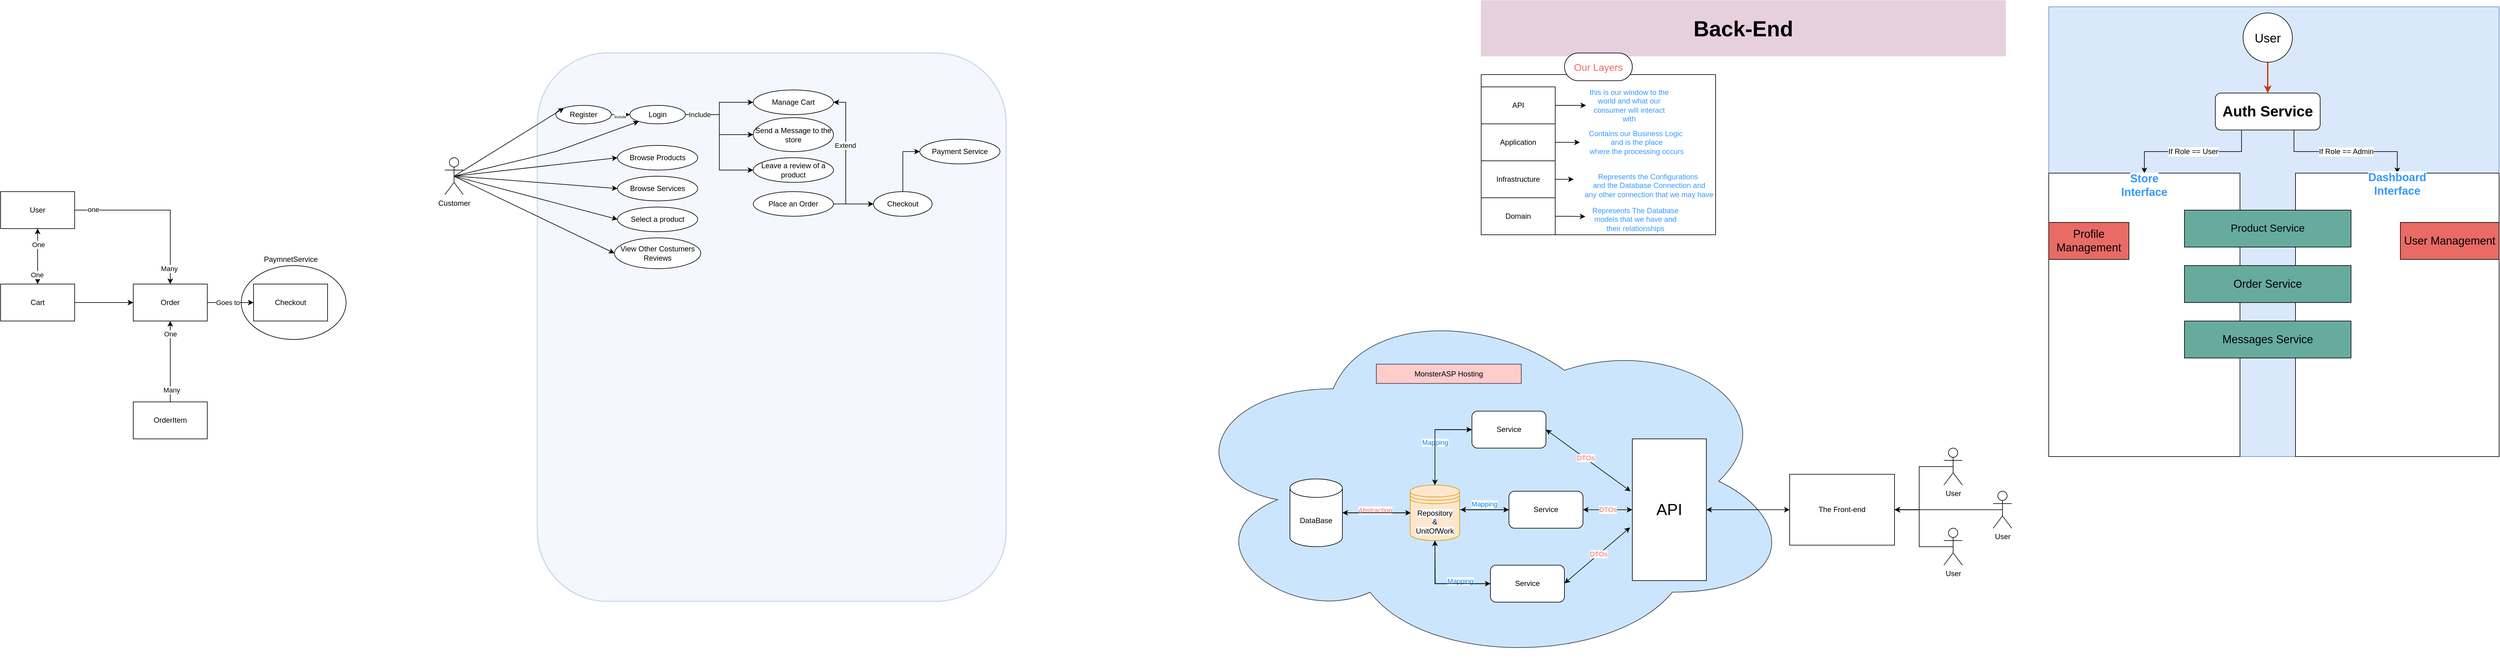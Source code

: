 <mxfile version="24.9.3">
  <diagram name="Page-1" id="53EptZiF0VgPAhtHQbv1">
    <mxGraphModel dx="4275" dy="1541" grid="1" gridSize="10" guides="1" tooltips="1" connect="1" arrows="1" fold="1" page="1" pageScale="1" pageWidth="850" pageHeight="1100" math="0" shadow="0">
      <root>
        <mxCell id="0" />
        <mxCell id="1" parent="0" />
        <mxCell id="6tbUyCh5CkFVuMJDMXY_-16" value="" style="ellipse;whiteSpace=wrap;html=1;" vertex="1" parent="1">
          <mxGeometry x="-2860" y="-670" width="170" height="120" as="geometry" />
        </mxCell>
        <mxCell id="EGaE_BsWsuX4VPveSWQg-1" value="" style="ellipse;shape=cloud;whiteSpace=wrap;html=1;fillColor=#cce5ff;strokeColor=#36393d;" parent="1" vertex="1">
          <mxGeometry x="-1340" y="-620" width="1000" height="600" as="geometry" />
        </mxCell>
        <mxCell id="XSrR4Fl4yp7n7AM9qIPY-21" value="" style="swimlane;startSize=0;" parent="1" vertex="1">
          <mxGeometry x="-850" y="-980" width="380" height="260" as="geometry">
            <mxRectangle x="-850" y="-980" width="50" height="40" as="alternateBounds" />
          </mxGeometry>
        </mxCell>
        <mxCell id="XSrR4Fl4yp7n7AM9qIPY-11" value="&lt;span style=&quot;text-align: left;&quot;&gt;&lt;font color=&quot;#3399ff&quot;&gt;Represents The Database models that we have and their relationships&lt;/font&gt;&lt;/span&gt;" style="text;html=1;align=center;verticalAlign=middle;whiteSpace=wrap;rounded=0;" parent="XSrR4Fl4yp7n7AM9qIPY-21" vertex="1">
          <mxGeometry x="170" y="210" width="160" height="50" as="geometry" />
        </mxCell>
        <mxCell id="_j5DZ5Zvk47AiCZI-Ahg-1" value="" style="whiteSpace=wrap;html=1;aspect=fixed;fillColor=#dae8fc;strokeColor=#6c8ebf;" parent="1" vertex="1">
          <mxGeometry x="70" y="-1090" width="730" height="730" as="geometry" />
        </mxCell>
        <mxCell id="_j5DZ5Zvk47AiCZI-Ahg-8" value="&lt;font style=&quot;font-size: 12px;&quot;&gt;If Role == Admin&lt;/font&gt;" style="edgeStyle=orthogonalEdgeStyle;rounded=0;orthogonalLoop=1;jettySize=auto;html=1;exitX=0.75;exitY=1;exitDx=0;exitDy=0;entryX=0.5;entryY=0;entryDx=0;entryDy=0;" parent="1" source="_j5DZ5Zvk47AiCZI-Ahg-2" target="_j5DZ5Zvk47AiCZI-Ahg-6" edge="1">
          <mxGeometry relative="1" as="geometry" />
        </mxCell>
        <mxCell id="_j5DZ5Zvk47AiCZI-Ahg-9" value="&lt;font style=&quot;font-size: 12px;&quot;&gt;If Role == User&lt;/font&gt;" style="edgeStyle=orthogonalEdgeStyle;rounded=0;orthogonalLoop=1;jettySize=auto;html=1;exitX=0.25;exitY=1;exitDx=0;exitDy=0;entryX=0.5;entryY=0;entryDx=0;entryDy=0;" parent="1" source="_j5DZ5Zvk47AiCZI-Ahg-2" target="_j5DZ5Zvk47AiCZI-Ahg-7" edge="1">
          <mxGeometry relative="1" as="geometry" />
        </mxCell>
        <mxCell id="_j5DZ5Zvk47AiCZI-Ahg-2" value="&lt;h3 style=&quot;&quot;&gt;&lt;font style=&quot;font-size: 24px;&quot;&gt;Auth Service&lt;/font&gt;&lt;/h3&gt;" style="rounded=1;whiteSpace=wrap;html=1;" parent="1" vertex="1">
          <mxGeometry x="340" y="-950" width="170" height="60" as="geometry" />
        </mxCell>
        <mxCell id="_j5DZ5Zvk47AiCZI-Ahg-4" style="edgeStyle=orthogonalEdgeStyle;rounded=1;orthogonalLoop=1;jettySize=auto;html=1;exitX=0.5;exitY=1;exitDx=0;exitDy=0;fillColor=#fa6800;strokeColor=#C73500;curved=0;strokeWidth=2;" parent="1" source="_j5DZ5Zvk47AiCZI-Ahg-3" target="_j5DZ5Zvk47AiCZI-Ahg-2" edge="1">
          <mxGeometry relative="1" as="geometry" />
        </mxCell>
        <mxCell id="_j5DZ5Zvk47AiCZI-Ahg-3" value="&lt;font style=&quot;font-size: 20px;&quot;&gt;User&lt;/font&gt;" style="ellipse;whiteSpace=wrap;html=1;aspect=fixed;" parent="1" vertex="1">
          <mxGeometry x="385" y="-1080" width="80" height="80" as="geometry" />
        </mxCell>
        <mxCell id="_j5DZ5Zvk47AiCZI-Ahg-6" value="" style="rounded=0;whiteSpace=wrap;html=1;" parent="1" vertex="1">
          <mxGeometry x="470" y="-820" width="330" height="460" as="geometry" />
        </mxCell>
        <mxCell id="_j5DZ5Zvk47AiCZI-Ahg-7" value="" style="rounded=0;whiteSpace=wrap;html=1;" parent="1" vertex="1">
          <mxGeometry x="70" y="-820" width="310" height="460" as="geometry" />
        </mxCell>
        <mxCell id="_j5DZ5Zvk47AiCZI-Ahg-10" value="&lt;font color=&quot;#3399ff&quot; size=&quot;1&quot; style=&quot;&quot;&gt;&lt;b style=&quot;background-color: rgb(255, 255, 255); font-size: 18px;&quot;&gt;Dashboard Interface&lt;/b&gt;&lt;/font&gt;" style="text;html=1;align=center;verticalAlign=middle;whiteSpace=wrap;rounded=0;" parent="1" vertex="1">
          <mxGeometry x="572.82" y="-822.5" width="124.37" height="40" as="geometry" />
        </mxCell>
        <mxCell id="_j5DZ5Zvk47AiCZI-Ahg-11" value="&lt;font color=&quot;#3399ff&quot; style=&quot;font-size: 18px; background-color: rgb(255, 255, 255);&quot;&gt;&lt;b&gt;Store Interface&lt;/b&gt;&lt;/font&gt;" style="text;html=1;align=center;verticalAlign=middle;whiteSpace=wrap;rounded=0;" parent="1" vertex="1">
          <mxGeometry x="180" y="-822.5" width="90" height="45" as="geometry" />
        </mxCell>
        <mxCell id="_j5DZ5Zvk47AiCZI-Ahg-13" value="&lt;font style=&quot;font-size: 17px;&quot;&gt;Product Service&lt;/font&gt;" style="rounded=0;whiteSpace=wrap;html=1;fillColor=#67AB9F;" parent="1" vertex="1">
          <mxGeometry x="290" y="-760" width="270" height="60" as="geometry" />
        </mxCell>
        <mxCell id="_j5DZ5Zvk47AiCZI-Ahg-14" value="&lt;font style=&quot;font-size: 18px;&quot;&gt;Order Service&lt;/font&gt;" style="rounded=0;whiteSpace=wrap;html=1;strokeColor=#000000;fillColor=#67AB9F;" parent="1" vertex="1">
          <mxGeometry x="290" y="-670" width="270" height="60" as="geometry" />
        </mxCell>
        <mxCell id="_j5DZ5Zvk47AiCZI-Ahg-15" value="&lt;font style=&quot;font-size: 18px;&quot;&gt;Messages Service&lt;/font&gt;" style="rounded=0;whiteSpace=wrap;html=1;fillColor=#67AB9F;" parent="1" vertex="1">
          <mxGeometry x="290" y="-580" width="270" height="60" as="geometry" />
        </mxCell>
        <mxCell id="_j5DZ5Zvk47AiCZI-Ahg-16" value="&lt;font style=&quot;font-size: 18px;&quot;&gt;Profile Management&lt;/font&gt;" style="rounded=0;whiteSpace=wrap;html=1;fillColor=#EA6B66;" parent="1" vertex="1">
          <mxGeometry x="70" y="-740" width="130" height="60" as="geometry" />
        </mxCell>
        <mxCell id="_j5DZ5Zvk47AiCZI-Ahg-17" value="&lt;font style=&quot;font-size: 18px;&quot;&gt;User Management&lt;/font&gt;" style="rounded=0;whiteSpace=wrap;html=1;fillColor=#EA6B66;" parent="1" vertex="1">
          <mxGeometry x="640" y="-740" width="160" height="60" as="geometry" />
        </mxCell>
        <mxCell id="XSrR4Fl4yp7n7AM9qIPY-2" value="&lt;h1&gt;&lt;font style=&quot;font-size: 35px; background-color: rgb(230, 208, 222);&quot;&gt;Back-End&lt;/font&gt;&lt;/h1&gt;" style="rounded=0;whiteSpace=wrap;html=1;strokeColor=#E6D0DE;fillColor=#E6D0DE;" parent="1" vertex="1">
          <mxGeometry x="-850" y="-1100" width="850" height="90" as="geometry" />
        </mxCell>
        <mxCell id="XSrR4Fl4yp7n7AM9qIPY-5" value="Domain" style="rounded=0;whiteSpace=wrap;html=1;" parent="1" vertex="1">
          <mxGeometry x="-850" y="-780" width="120" height="60" as="geometry" />
        </mxCell>
        <mxCell id="XSrR4Fl4yp7n7AM9qIPY-16" style="edgeStyle=orthogonalEdgeStyle;rounded=0;orthogonalLoop=1;jettySize=auto;html=1;exitX=1;exitY=0.75;exitDx=0;exitDy=0;" parent="1" source="XSrR4Fl4yp7n7AM9qIPY-6" target="XSrR4Fl4yp7n7AM9qIPY-13" edge="1">
          <mxGeometry relative="1" as="geometry">
            <Array as="points">
              <mxPoint x="-730" y="-810" />
            </Array>
          </mxGeometry>
        </mxCell>
        <mxCell id="XSrR4Fl4yp7n7AM9qIPY-6" value="Infrastructure" style="rounded=0;whiteSpace=wrap;html=1;" parent="1" vertex="1">
          <mxGeometry x="-850" y="-840" width="120" height="60" as="geometry" />
        </mxCell>
        <mxCell id="XSrR4Fl4yp7n7AM9qIPY-18" style="edgeStyle=orthogonalEdgeStyle;rounded=0;orthogonalLoop=1;jettySize=auto;html=1;exitX=1;exitY=0.5;exitDx=0;exitDy=0;" parent="1" source="XSrR4Fl4yp7n7AM9qIPY-7" target="XSrR4Fl4yp7n7AM9qIPY-17" edge="1">
          <mxGeometry relative="1" as="geometry" />
        </mxCell>
        <mxCell id="XSrR4Fl4yp7n7AM9qIPY-7" value="Application" style="rounded=0;whiteSpace=wrap;html=1;" parent="1" vertex="1">
          <mxGeometry x="-850" y="-900" width="120" height="60" as="geometry" />
        </mxCell>
        <mxCell id="XSrR4Fl4yp7n7AM9qIPY-20" value="" style="edgeStyle=orthogonalEdgeStyle;rounded=0;orthogonalLoop=1;jettySize=auto;html=1;" parent="1" source="XSrR4Fl4yp7n7AM9qIPY-8" target="XSrR4Fl4yp7n7AM9qIPY-19" edge="1">
          <mxGeometry relative="1" as="geometry" />
        </mxCell>
        <mxCell id="XSrR4Fl4yp7n7AM9qIPY-8" value="API" style="rounded=0;whiteSpace=wrap;html=1;" parent="1" vertex="1">
          <mxGeometry x="-850" y="-960" width="120" height="60" as="geometry" />
        </mxCell>
        <mxCell id="XSrR4Fl4yp7n7AM9qIPY-13" value="&lt;font color=&quot;#3399ff&quot;&gt;Represents the Configurations&lt;/font&gt;&lt;div&gt;&lt;font color=&quot;#3399ff&quot;&gt;&amp;nbsp;and the Database Connection&amp;nbsp;&lt;/font&gt;&lt;span style=&quot;color: rgb(51, 153, 255); background-color: initial;&quot;&gt;and&lt;/span&gt;&lt;/div&gt;&lt;div&gt;&lt;span style=&quot;color: rgb(51, 153, 255); background-color: initial;&quot;&gt;&amp;nbsp;any other connection that we may have&lt;/span&gt;&lt;/div&gt;" style="text;html=1;align=center;verticalAlign=middle;resizable=0;points=[];autosize=1;strokeColor=none;fillColor=none;" parent="1" vertex="1">
          <mxGeometry x="-700" y="-830" width="240" height="60" as="geometry" />
        </mxCell>
        <mxCell id="XSrR4Fl4yp7n7AM9qIPY-17" value="&lt;font color=&quot;#3399ff&quot;&gt;Contains our Business Logic&lt;/font&gt;&lt;div&gt;&lt;font color=&quot;#3399ff&quot;&gt;&amp;nbsp;and is the place&lt;/font&gt;&lt;/div&gt;&lt;div&gt;&lt;font color=&quot;#3399ff&quot;&gt;&amp;nbsp;where the processing occurs&lt;/font&gt;&lt;/div&gt;" style="text;html=1;align=center;verticalAlign=middle;resizable=0;points=[];autosize=1;strokeColor=none;fillColor=none;" parent="1" vertex="1">
          <mxGeometry x="-690" y="-900" width="180" height="60" as="geometry" />
        </mxCell>
        <mxCell id="XSrR4Fl4yp7n7AM9qIPY-19" value="&lt;font color=&quot;#3399ff&quot;&gt;this is our window to the world and what our consumer will interact with&lt;/font&gt;" style="text;html=1;align=center;verticalAlign=middle;whiteSpace=wrap;rounded=0;" parent="1" vertex="1">
          <mxGeometry x="-680" y="-955" width="140" height="50" as="geometry" />
        </mxCell>
        <mxCell id="XSrR4Fl4yp7n7AM9qIPY-23" value="&lt;font color=&quot;#ea6b66&quot; style=&quot;font-size: 16px;&quot;&gt;Our Layers&lt;/font&gt;" style="rounded=1;whiteSpace=wrap;html=1;arcSize=50;" parent="1" vertex="1">
          <mxGeometry x="-715" y="-1015" width="110" height="45" as="geometry" />
        </mxCell>
        <mxCell id="XSrR4Fl4yp7n7AM9qIPY-26" style="edgeStyle=orthogonalEdgeStyle;rounded=0;orthogonalLoop=1;jettySize=auto;html=1;exitX=1;exitY=0.5;exitDx=0;exitDy=0;entryX=-0.007;entryY=0.409;entryDx=0;entryDy=0;entryPerimeter=0;" parent="1" source="XSrR4Fl4yp7n7AM9qIPY-5" target="XSrR4Fl4yp7n7AM9qIPY-11" edge="1">
          <mxGeometry relative="1" as="geometry" />
        </mxCell>
        <mxCell id="-mKZj-k_-TuC-lpJlT1_-3" style="edgeStyle=orthogonalEdgeStyle;rounded=0;orthogonalLoop=1;jettySize=auto;html=1;exitX=1;exitY=0.5;exitDx=0;exitDy=0;exitPerimeter=0;entryX=0;entryY=0.5;entryDx=0;entryDy=0;" parent="1" edge="1">
          <mxGeometry relative="1" as="geometry">
            <mxPoint x="-1074" y="-268.75" as="sourcePoint" />
            <mxPoint x="-964" y="-268.75" as="targetPoint" />
          </mxGeometry>
        </mxCell>
        <mxCell id="-mKZj-k_-TuC-lpJlT1_-4" value="&lt;font color=&quot;#ea6b66&quot;&gt;Abstraction&lt;/font&gt;" style="edgeLabel;html=1;align=center;verticalAlign=middle;resizable=0;points=[];" parent="-mKZj-k_-TuC-lpJlT1_-3" vertex="1" connectable="0">
          <mxGeometry x="-0.061" y="-3" relative="1" as="geometry">
            <mxPoint y="-8" as="offset" />
          </mxGeometry>
        </mxCell>
        <mxCell id="XSrR4Fl4yp7n7AM9qIPY-28" value="DataBase" style="shape=cylinder3;whiteSpace=wrap;html=1;boundedLbl=1;backgroundOutline=1;size=15;" parent="1" vertex="1">
          <mxGeometry x="-1160" y="-323.75" width="85" height="110" as="geometry" />
        </mxCell>
        <mxCell id="-mKZj-k_-TuC-lpJlT1_-20" style="edgeStyle=orthogonalEdgeStyle;rounded=0;orthogonalLoop=1;jettySize=auto;html=1;exitX=0.5;exitY=0;exitDx=0;exitDy=0;entryX=0;entryY=0.5;entryDx=0;entryDy=0;" parent="1" source="-mKZj-k_-TuC-lpJlT1_-9" target="-mKZj-k_-TuC-lpJlT1_-16" edge="1">
          <mxGeometry relative="1" as="geometry" />
        </mxCell>
        <mxCell id="OIvifCW0qnTHP2LhYa-0-6" value="Mapping" style="edgeLabel;html=1;align=center;verticalAlign=middle;resizable=0;points=[];fontColor=#007FFF;" parent="-mKZj-k_-TuC-lpJlT1_-20" vertex="1" connectable="0">
          <mxGeometry x="0.003" y="1" relative="1" as="geometry">
            <mxPoint x="1" y="5" as="offset" />
          </mxGeometry>
        </mxCell>
        <mxCell id="-mKZj-k_-TuC-lpJlT1_-21" style="edgeStyle=orthogonalEdgeStyle;rounded=0;orthogonalLoop=1;jettySize=auto;html=1;exitX=1;exitY=0.3;exitDx=0;exitDy=0;entryX=0;entryY=0.5;entryDx=0;entryDy=0;" parent="1" source="-mKZj-k_-TuC-lpJlT1_-9" target="-mKZj-k_-TuC-lpJlT1_-15" edge="1">
          <mxGeometry relative="1" as="geometry">
            <Array as="points">
              <mxPoint x="-885" y="-273.75" />
            </Array>
          </mxGeometry>
        </mxCell>
        <mxCell id="OIvifCW0qnTHP2LhYa-0-5" value="Mapping" style="edgeLabel;html=1;align=center;verticalAlign=middle;resizable=0;points=[];fontColor=#007FFF;" parent="-mKZj-k_-TuC-lpJlT1_-21" vertex="1" connectable="0">
          <mxGeometry x="-0.009" y="-3" relative="1" as="geometry">
            <mxPoint x="7" y="-13" as="offset" />
          </mxGeometry>
        </mxCell>
        <mxCell id="-mKZj-k_-TuC-lpJlT1_-22" style="edgeStyle=orthogonalEdgeStyle;rounded=0;orthogonalLoop=1;jettySize=auto;html=1;exitX=0.5;exitY=1;exitDx=0;exitDy=0;entryX=0;entryY=0.5;entryDx=0;entryDy=0;" parent="1" source="-mKZj-k_-TuC-lpJlT1_-9" target="-mKZj-k_-TuC-lpJlT1_-13" edge="1">
          <mxGeometry relative="1" as="geometry" />
        </mxCell>
        <mxCell id="OIvifCW0qnTHP2LhYa-0-4" value="Mapping" style="edgeLabel;html=1;align=center;verticalAlign=middle;resizable=0;points=[];fontColor=#007FFF;" parent="-mKZj-k_-TuC-lpJlT1_-22" vertex="1" connectable="0">
          <mxGeometry x="0.383" y="-1" relative="1" as="geometry">
            <mxPoint y="-6" as="offset" />
          </mxGeometry>
        </mxCell>
        <mxCell id="-mKZj-k_-TuC-lpJlT1_-9" value="&lt;span style=&quot;color: rgb(0, 0, 0); font-family: Helvetica; font-size: 12px; font-style: normal; font-variant-ligatures: normal; font-variant-caps: normal; font-weight: 400; letter-spacing: normal; orphans: 2; text-align: center; text-indent: 0px; text-transform: none; widows: 2; word-spacing: 0px; -webkit-text-stroke-width: 0px; white-space: normal; background-color: rgb(251, 251, 251); text-decoration-thickness: initial; text-decoration-style: initial; text-decoration-color: initial; display: inline !important; float: none;&quot;&gt;Repository&lt;/span&gt;&lt;div&gt;&lt;span style=&quot;color: rgb(0, 0, 0); font-family: Helvetica; font-size: 12px; font-style: normal; font-variant-ligatures: normal; font-variant-caps: normal; font-weight: 400; letter-spacing: normal; orphans: 2; text-align: center; text-indent: 0px; text-transform: none; widows: 2; word-spacing: 0px; -webkit-text-stroke-width: 0px; white-space: normal; background-color: rgb(251, 251, 251); text-decoration-thickness: initial; text-decoration-style: initial; text-decoration-color: initial; display: inline !important; float: none;&quot;&gt;&amp;amp;&lt;/span&gt;&lt;/div&gt;&lt;div&gt;&lt;span style=&quot;color: rgb(0, 0, 0); font-family: Helvetica; font-size: 12px; font-style: normal; font-variant-ligatures: normal; font-variant-caps: normal; font-weight: 400; letter-spacing: normal; orphans: 2; text-align: center; text-indent: 0px; text-transform: none; widows: 2; word-spacing: 0px; -webkit-text-stroke-width: 0px; white-space: normal; background-color: rgb(251, 251, 251); text-decoration-thickness: initial; text-decoration-style: initial; text-decoration-color: initial; display: inline !important; float: none;&quot;&gt;UnitOfWork&lt;/span&gt;&lt;/div&gt;" style="shape=datastore;whiteSpace=wrap;html=1;fillColor=#ffe6cc;strokeColor=#d79b00;" parent="1" vertex="1">
          <mxGeometry x="-965" y="-313.75" width="80" height="90" as="geometry" />
        </mxCell>
        <mxCell id="-mKZj-k_-TuC-lpJlT1_-11" style="edgeStyle=orthogonalEdgeStyle;rounded=0;orthogonalLoop=1;jettySize=auto;html=1;exitX=0;exitY=0.5;exitDx=0;exitDy=0;entryX=1;entryY=0.5;entryDx=0;entryDy=0;entryPerimeter=0;" parent="1" source="-mKZj-k_-TuC-lpJlT1_-9" target="XSrR4Fl4yp7n7AM9qIPY-28" edge="1">
          <mxGeometry relative="1" as="geometry" />
        </mxCell>
        <mxCell id="OIvifCW0qnTHP2LhYa-0-9" style="edgeStyle=orthogonalEdgeStyle;rounded=0;orthogonalLoop=1;jettySize=auto;html=1;exitX=0;exitY=0.5;exitDx=0;exitDy=0;" parent="1" source="-mKZj-k_-TuC-lpJlT1_-13" edge="1">
          <mxGeometry relative="1" as="geometry">
            <mxPoint x="-925" y="-223.75" as="targetPoint" />
          </mxGeometry>
        </mxCell>
        <mxCell id="-mKZj-k_-TuC-lpJlT1_-13" value="Service" style="rounded=1;whiteSpace=wrap;html=1;" parent="1" vertex="1">
          <mxGeometry x="-835" y="-183.75" width="120" height="60" as="geometry" />
        </mxCell>
        <mxCell id="-mKZj-k_-TuC-lpJlT1_-15" value="Service" style="rounded=1;whiteSpace=wrap;html=1;" parent="1" vertex="1">
          <mxGeometry x="-805" y="-303.75" width="120" height="60" as="geometry" />
        </mxCell>
        <mxCell id="OIvifCW0qnTHP2LhYa-0-7" style="edgeStyle=orthogonalEdgeStyle;rounded=0;orthogonalLoop=1;jettySize=auto;html=1;exitX=0;exitY=0.5;exitDx=0;exitDy=0;entryX=0.5;entryY=0;entryDx=0;entryDy=0;" parent="1" source="-mKZj-k_-TuC-lpJlT1_-16" target="-mKZj-k_-TuC-lpJlT1_-9" edge="1">
          <mxGeometry relative="1" as="geometry" />
        </mxCell>
        <mxCell id="-mKZj-k_-TuC-lpJlT1_-16" value="Service" style="rounded=1;whiteSpace=wrap;html=1;" parent="1" vertex="1">
          <mxGeometry x="-865" y="-433.75" width="120" height="60" as="geometry" />
        </mxCell>
        <mxCell id="-mKZj-k_-TuC-lpJlT1_-23" value="&lt;font style=&quot;font-size: 26px;&quot;&gt;API&lt;/font&gt;" style="rounded=0;whiteSpace=wrap;html=1;" parent="1" vertex="1">
          <mxGeometry x="-605" y="-388.75" width="120" height="230" as="geometry" />
        </mxCell>
        <mxCell id="-mKZj-k_-TuC-lpJlT1_-28" value="" style="endArrow=classic;startArrow=classic;html=1;rounded=0;exitX=1;exitY=0.5;exitDx=0;exitDy=0;entryX=-0.024;entryY=0.37;entryDx=0;entryDy=0;entryPerimeter=0;" parent="1" source="-mKZj-k_-TuC-lpJlT1_-16" target="-mKZj-k_-TuC-lpJlT1_-23" edge="1">
          <mxGeometry width="50" height="50" relative="1" as="geometry">
            <mxPoint x="-725" y="-388.75" as="sourcePoint" />
            <mxPoint x="-675" y="-438.75" as="targetPoint" />
          </mxGeometry>
        </mxCell>
        <mxCell id="OIvifCW0qnTHP2LhYa-0-1" value="DTOs" style="edgeLabel;html=1;align=center;verticalAlign=middle;resizable=0;points=[];fontColor=#EA6B66;" parent="-mKZj-k_-TuC-lpJlT1_-28" vertex="1" connectable="0">
          <mxGeometry x="-0.057" y="-1" relative="1" as="geometry">
            <mxPoint y="-2" as="offset" />
          </mxGeometry>
        </mxCell>
        <mxCell id="-mKZj-k_-TuC-lpJlT1_-29" value="DTOs" style="endArrow=classic;startArrow=classic;html=1;rounded=0;entryX=0;entryY=0.5;entryDx=0;entryDy=0;exitX=1;exitY=0.5;exitDx=0;exitDy=0;fontColor=#EA6B66;" parent="1" edge="1">
          <mxGeometry width="50" height="50" relative="1" as="geometry">
            <mxPoint x="-685" y="-273.75" as="sourcePoint" />
            <mxPoint x="-605" y="-273.75" as="targetPoint" />
          </mxGeometry>
        </mxCell>
        <mxCell id="-mKZj-k_-TuC-lpJlT1_-30" value="" style="endArrow=classic;startArrow=classic;html=1;rounded=0;entryX=-0.03;entryY=0.625;entryDx=0;entryDy=0;exitX=1;exitY=0.5;exitDx=0;exitDy=0;entryPerimeter=0;" parent="1" target="-mKZj-k_-TuC-lpJlT1_-23" edge="1">
          <mxGeometry width="50" height="50" relative="1" as="geometry">
            <mxPoint x="-715" y="-154.23" as="sourcePoint" />
            <mxPoint x="-635" y="-154.23" as="targetPoint" />
          </mxGeometry>
        </mxCell>
        <mxCell id="OIvifCW0qnTHP2LhYa-0-3" value="DTOs" style="edgeLabel;html=1;align=center;verticalAlign=middle;resizable=0;points=[];fontColor=#EA6B66;" parent="-mKZj-k_-TuC-lpJlT1_-30" vertex="1" connectable="0">
          <mxGeometry x="0.046" y="1" relative="1" as="geometry">
            <mxPoint as="offset" />
          </mxGeometry>
        </mxCell>
        <mxCell id="OIvifCW0qnTHP2LhYa-0-8" style="edgeStyle=orthogonalEdgeStyle;rounded=0;orthogonalLoop=1;jettySize=auto;html=1;exitX=0;exitY=0.5;exitDx=0;exitDy=0;entryX=1.017;entryY=0.444;entryDx=0;entryDy=0;entryPerimeter=0;" parent="1" source="-mKZj-k_-TuC-lpJlT1_-15" target="-mKZj-k_-TuC-lpJlT1_-9" edge="1">
          <mxGeometry relative="1" as="geometry" />
        </mxCell>
        <mxCell id="hldRnCXCL5v1V4AY52UR-1" value="Customer&lt;div&gt;&lt;br&gt;&lt;/div&gt;" style="shape=umlActor;verticalLabelPosition=bottom;verticalAlign=top;html=1;outlineConnect=0;" parent="1" vertex="1">
          <mxGeometry x="-2530" y="-845" width="30" height="60" as="geometry" />
        </mxCell>
        <mxCell id="hldRnCXCL5v1V4AY52UR-11" value="" style="rounded=1;whiteSpace=wrap;html=1;strokeWidth=2;fillWeight=4;hachureGap=8;hachureAngle=45;opacity=30;fillColor=#dae8fc;strokeColor=#6c8ebf;" parent="1" vertex="1">
          <mxGeometry x="-2380" y="-1015" width="760" height="890" as="geometry" />
        </mxCell>
        <mxCell id="hldRnCXCL5v1V4AY52UR-15" style="edgeStyle=orthogonalEdgeStyle;rounded=0;orthogonalLoop=1;jettySize=auto;html=1;exitX=1;exitY=0.5;exitDx=0;exitDy=0;entryX=0;entryY=0.5;entryDx=0;entryDy=0;" parent="1" source="hldRnCXCL5v1V4AY52UR-13" target="hldRnCXCL5v1V4AY52UR-14" edge="1">
          <mxGeometry relative="1" as="geometry" />
        </mxCell>
        <mxCell id="hldRnCXCL5v1V4AY52UR-52" value="&lt;font style=&quot;font-size: 6px;&quot;&gt;Include&lt;/font&gt;" style="edgeLabel;html=1;align=center;verticalAlign=middle;resizable=0;points=[];" parent="hldRnCXCL5v1V4AY52UR-15" vertex="1" connectable="0">
          <mxGeometry x="-0.106" y="-2" relative="1" as="geometry">
            <mxPoint as="offset" />
          </mxGeometry>
        </mxCell>
        <mxCell id="hldRnCXCL5v1V4AY52UR-13" value="Register" style="ellipse;whiteSpace=wrap;html=1;" parent="1" vertex="1">
          <mxGeometry x="-2350" y="-930" width="90" height="30" as="geometry" />
        </mxCell>
        <mxCell id="hldRnCXCL5v1V4AY52UR-37" style="edgeStyle=orthogonalEdgeStyle;rounded=0;orthogonalLoop=1;jettySize=auto;html=1;exitX=1;exitY=0.5;exitDx=0;exitDy=0;" parent="1" source="hldRnCXCL5v1V4AY52UR-14" target="hldRnCXCL5v1V4AY52UR-32" edge="1">
          <mxGeometry relative="1" as="geometry" />
        </mxCell>
        <mxCell id="hldRnCXCL5v1V4AY52UR-38" style="edgeStyle=orthogonalEdgeStyle;rounded=0;orthogonalLoop=1;jettySize=auto;html=1;exitX=1;exitY=0.5;exitDx=0;exitDy=0;entryX=0;entryY=0.5;entryDx=0;entryDy=0;" parent="1" source="hldRnCXCL5v1V4AY52UR-14" target="hldRnCXCL5v1V4AY52UR-33" edge="1">
          <mxGeometry relative="1" as="geometry" />
        </mxCell>
        <mxCell id="hldRnCXCL5v1V4AY52UR-39" style="edgeStyle=orthogonalEdgeStyle;rounded=0;orthogonalLoop=1;jettySize=auto;html=1;exitX=1;exitY=0.5;exitDx=0;exitDy=0;entryX=0;entryY=0.5;entryDx=0;entryDy=0;" parent="1" source="hldRnCXCL5v1V4AY52UR-14" target="hldRnCXCL5v1V4AY52UR-34" edge="1">
          <mxGeometry relative="1" as="geometry" />
        </mxCell>
        <mxCell id="hldRnCXCL5v1V4AY52UR-54" value="Include" style="edgeLabel;html=1;align=center;verticalAlign=middle;resizable=0;points=[];" parent="hldRnCXCL5v1V4AY52UR-39" vertex="1" connectable="0">
          <mxGeometry x="-0.77" relative="1" as="geometry">
            <mxPoint as="offset" />
          </mxGeometry>
        </mxCell>
        <mxCell id="hldRnCXCL5v1V4AY52UR-14" value="Login" style="ellipse;whiteSpace=wrap;html=1;" parent="1" vertex="1">
          <mxGeometry x="-2230" y="-930" width="90" height="30" as="geometry" />
        </mxCell>
        <mxCell id="hldRnCXCL5v1V4AY52UR-20" value="" style="endArrow=classic;html=1;rounded=0;entryX=0;entryY=0;entryDx=0;entryDy=0;exitX=0.5;exitY=0.5;exitDx=0;exitDy=0;exitPerimeter=0;" parent="1" source="hldRnCXCL5v1V4AY52UR-1" target="hldRnCXCL5v1V4AY52UR-13" edge="1">
          <mxGeometry width="50" height="50" relative="1" as="geometry">
            <mxPoint x="-2500" y="-807.5" as="sourcePoint" />
            <mxPoint x="-2450" y="-857.5" as="targetPoint" />
          </mxGeometry>
        </mxCell>
        <mxCell id="hldRnCXCL5v1V4AY52UR-22" value="" style="endArrow=classic;html=1;rounded=0;exitX=0.5;exitY=0.5;exitDx=0;exitDy=0;exitPerimeter=0;" parent="1" source="hldRnCXCL5v1V4AY52UR-1" target="hldRnCXCL5v1V4AY52UR-14" edge="1">
          <mxGeometry width="50" height="50" relative="1" as="geometry">
            <mxPoint x="-2360" y="-822.5" as="sourcePoint" />
            <mxPoint x="-2220" y="-735" as="targetPoint" />
            <Array as="points">
              <mxPoint x="-2350" y="-855" />
            </Array>
          </mxGeometry>
        </mxCell>
        <mxCell id="hldRnCXCL5v1V4AY52UR-24" value="Browse Products" style="ellipse;whiteSpace=wrap;html=1;" parent="1" vertex="1">
          <mxGeometry x="-2250" y="-865" width="130" height="40" as="geometry" />
        </mxCell>
        <mxCell id="hldRnCXCL5v1V4AY52UR-26" value="" style="endArrow=classic;html=1;rounded=0;entryX=0;entryY=0.5;entryDx=0;entryDy=0;exitX=0.5;exitY=0.5;exitDx=0;exitDy=0;exitPerimeter=0;" parent="1" source="hldRnCXCL5v1V4AY52UR-1" target="hldRnCXCL5v1V4AY52UR-24" edge="1">
          <mxGeometry width="50" height="50" relative="1" as="geometry">
            <mxPoint x="-2510" y="-815" as="sourcePoint" />
            <mxPoint x="-2190" y="-820" as="targetPoint" />
          </mxGeometry>
        </mxCell>
        <mxCell id="hldRnCXCL5v1V4AY52UR-29" value="Browse Services" style="ellipse;whiteSpace=wrap;html=1;" parent="1" vertex="1">
          <mxGeometry x="-2250" y="-815" width="130" height="40" as="geometry" />
        </mxCell>
        <mxCell id="hldRnCXCL5v1V4AY52UR-31" value="Select a product" style="ellipse;whiteSpace=wrap;html=1;" parent="1" vertex="1">
          <mxGeometry x="-2250" y="-765" width="130" height="40" as="geometry" />
        </mxCell>
        <mxCell id="hldRnCXCL5v1V4AY52UR-32" value="Manage Cart" style="ellipse;whiteSpace=wrap;html=1;" parent="1" vertex="1">
          <mxGeometry x="-2030" y="-955" width="130" height="40" as="geometry" />
        </mxCell>
        <mxCell id="hldRnCXCL5v1V4AY52UR-33" value="Send a Message to the store" style="ellipse;whiteSpace=wrap;html=1;" parent="1" vertex="1">
          <mxGeometry x="-2030" y="-910" width="130" height="55" as="geometry" />
        </mxCell>
        <mxCell id="hldRnCXCL5v1V4AY52UR-34" value="Leave a review of a product" style="ellipse;whiteSpace=wrap;html=1;" parent="1" vertex="1">
          <mxGeometry x="-2030" y="-845" width="130" height="40" as="geometry" />
        </mxCell>
        <mxCell id="hldRnCXCL5v1V4AY52UR-35" value="View Other Costumers Reviews" style="ellipse;whiteSpace=wrap;html=1;" parent="1" vertex="1">
          <mxGeometry x="-2255" y="-715" width="140" height="50" as="geometry" />
        </mxCell>
        <mxCell id="hldRnCXCL5v1V4AY52UR-40" value="" style="endArrow=classic;html=1;rounded=0;entryX=0;entryY=0.5;entryDx=0;entryDy=0;" parent="1" target="hldRnCXCL5v1V4AY52UR-29" edge="1">
          <mxGeometry width="50" height="50" relative="1" as="geometry">
            <mxPoint x="-2510" y="-815" as="sourcePoint" />
            <mxPoint x="-2420" y="-795" as="targetPoint" />
          </mxGeometry>
        </mxCell>
        <mxCell id="hldRnCXCL5v1V4AY52UR-41" value="" style="endArrow=classic;html=1;rounded=0;entryX=0;entryY=0.5;entryDx=0;entryDy=0;exitX=0.5;exitY=0.5;exitDx=0;exitDy=0;exitPerimeter=0;" parent="1" source="hldRnCXCL5v1V4AY52UR-1" target="hldRnCXCL5v1V4AY52UR-31" edge="1">
          <mxGeometry width="50" height="50" relative="1" as="geometry">
            <mxPoint x="-2480" y="-695" as="sourcePoint" />
            <mxPoint x="-2430" y="-745" as="targetPoint" />
          </mxGeometry>
        </mxCell>
        <mxCell id="hldRnCXCL5v1V4AY52UR-42" value="" style="endArrow=classic;html=1;rounded=0;entryX=0;entryY=0.5;entryDx=0;entryDy=0;exitX=0.5;exitY=0.5;exitDx=0;exitDy=0;exitPerimeter=0;" parent="1" source="hldRnCXCL5v1V4AY52UR-1" target="hldRnCXCL5v1V4AY52UR-35" edge="1">
          <mxGeometry width="50" height="50" relative="1" as="geometry">
            <mxPoint x="-2440" y="-685" as="sourcePoint" />
            <mxPoint x="-2390" y="-735" as="targetPoint" />
          </mxGeometry>
        </mxCell>
        <mxCell id="hldRnCXCL5v1V4AY52UR-48" style="edgeStyle=orthogonalEdgeStyle;rounded=0;orthogonalLoop=1;jettySize=auto;html=1;exitX=1;exitY=0.5;exitDx=0;exitDy=0;entryX=1;entryY=0.5;entryDx=0;entryDy=0;" parent="1" source="hldRnCXCL5v1V4AY52UR-43" target="hldRnCXCL5v1V4AY52UR-32" edge="1">
          <mxGeometry relative="1" as="geometry" />
        </mxCell>
        <mxCell id="hldRnCXCL5v1V4AY52UR-49" value="Extend" style="edgeLabel;html=1;align=center;verticalAlign=middle;resizable=0;points=[];" parent="hldRnCXCL5v1V4AY52UR-48" vertex="1" connectable="0">
          <mxGeometry x="0.128" y="1" relative="1" as="geometry">
            <mxPoint as="offset" />
          </mxGeometry>
        </mxCell>
        <mxCell id="hldRnCXCL5v1V4AY52UR-43" value="Place an Order" style="ellipse;whiteSpace=wrap;html=1;" parent="1" vertex="1">
          <mxGeometry x="-2030" y="-790" width="130" height="40" as="geometry" />
        </mxCell>
        <mxCell id="hldRnCXCL5v1V4AY52UR-58" style="edgeStyle=orthogonalEdgeStyle;rounded=0;orthogonalLoop=1;jettySize=auto;html=1;exitX=0.5;exitY=0;exitDx=0;exitDy=0;entryX=0;entryY=0.5;entryDx=0;entryDy=0;" parent="1" source="hldRnCXCL5v1V4AY52UR-55" target="hldRnCXCL5v1V4AY52UR-57" edge="1">
          <mxGeometry relative="1" as="geometry" />
        </mxCell>
        <mxCell id="hldRnCXCL5v1V4AY52UR-55" value="Checkout" style="ellipse;whiteSpace=wrap;html=1;" parent="1" vertex="1">
          <mxGeometry x="-1835" y="-790" width="95" height="40" as="geometry" />
        </mxCell>
        <mxCell id="hldRnCXCL5v1V4AY52UR-56" style="edgeStyle=orthogonalEdgeStyle;rounded=0;orthogonalLoop=1;jettySize=auto;html=1;exitX=1;exitY=0.5;exitDx=0;exitDy=0;entryX=0;entryY=0.5;entryDx=0;entryDy=0;" parent="1" source="hldRnCXCL5v1V4AY52UR-43" target="hldRnCXCL5v1V4AY52UR-55" edge="1">
          <mxGeometry relative="1" as="geometry" />
        </mxCell>
        <mxCell id="hldRnCXCL5v1V4AY52UR-57" value="Payment Service" style="ellipse;whiteSpace=wrap;html=1;" parent="1" vertex="1">
          <mxGeometry x="-1760" y="-875" width="130" height="40" as="geometry" />
        </mxCell>
        <mxCell id="EGaE_BsWsuX4VPveSWQg-5" value="MonsterASP Hosting" style="rounded=0;whiteSpace=wrap;html=1;fillColor=#ffcccc;strokeColor=#36393d;" parent="1" vertex="1">
          <mxGeometry x="-1020" y="-510" width="235" height="31.25" as="geometry" />
        </mxCell>
        <mxCell id="EGaE_BsWsuX4VPveSWQg-6" value="The Front-end" style="rounded=0;whiteSpace=wrap;html=1;" parent="1" vertex="1">
          <mxGeometry x="-350" y="-331.25" width="170" height="115" as="geometry" />
        </mxCell>
        <mxCell id="EGaE_BsWsuX4VPveSWQg-7" value="" style="endArrow=classic;startArrow=classic;html=1;rounded=0;entryX=0;entryY=0.5;entryDx=0;entryDy=0;exitX=1;exitY=0.5;exitDx=0;exitDy=0;" parent="1" source="-mKZj-k_-TuC-lpJlT1_-23" target="EGaE_BsWsuX4VPveSWQg-6" edge="1">
          <mxGeometry width="50" height="50" relative="1" as="geometry">
            <mxPoint x="-430" y="-273.75" as="sourcePoint" />
            <mxPoint x="-380" y="-323.75" as="targetPoint" />
          </mxGeometry>
        </mxCell>
        <mxCell id="EGaE_BsWsuX4VPveSWQg-12" style="edgeStyle=orthogonalEdgeStyle;rounded=0;orthogonalLoop=1;jettySize=auto;html=1;exitX=0.5;exitY=0.5;exitDx=0;exitDy=0;exitPerimeter=0;entryX=1;entryY=0.5;entryDx=0;entryDy=0;" parent="1" source="EGaE_BsWsuX4VPveSWQg-8" target="EGaE_BsWsuX4VPveSWQg-6" edge="1">
          <mxGeometry relative="1" as="geometry" />
        </mxCell>
        <mxCell id="EGaE_BsWsuX4VPveSWQg-8" value="User" style="shape=umlActor;verticalLabelPosition=bottom;verticalAlign=top;html=1;outlineConnect=0;" parent="1" vertex="1">
          <mxGeometry x="-100" y="-373.75" width="30" height="60" as="geometry" />
        </mxCell>
        <mxCell id="EGaE_BsWsuX4VPveSWQg-14" style="edgeStyle=orthogonalEdgeStyle;rounded=0;orthogonalLoop=1;jettySize=auto;html=1;exitX=0.5;exitY=0.5;exitDx=0;exitDy=0;exitPerimeter=0;entryX=1;entryY=0.5;entryDx=0;entryDy=0;" parent="1" source="EGaE_BsWsuX4VPveSWQg-9" target="EGaE_BsWsuX4VPveSWQg-6" edge="1">
          <mxGeometry relative="1" as="geometry" />
        </mxCell>
        <mxCell id="EGaE_BsWsuX4VPveSWQg-9" value="User" style="shape=umlActor;verticalLabelPosition=bottom;verticalAlign=top;html=1;outlineConnect=0;" parent="1" vertex="1">
          <mxGeometry x="-100" y="-243.75" width="30" height="60" as="geometry" />
        </mxCell>
        <mxCell id="EGaE_BsWsuX4VPveSWQg-13" style="edgeStyle=orthogonalEdgeStyle;rounded=0;orthogonalLoop=1;jettySize=auto;html=1;exitX=0.5;exitY=0.5;exitDx=0;exitDy=0;exitPerimeter=0;" parent="1" source="EGaE_BsWsuX4VPveSWQg-11" edge="1">
          <mxGeometry relative="1" as="geometry">
            <mxPoint x="-180" y="-273.75" as="targetPoint" />
          </mxGeometry>
        </mxCell>
        <mxCell id="EGaE_BsWsuX4VPveSWQg-11" value="User" style="shape=umlActor;verticalLabelPosition=bottom;verticalAlign=top;html=1;outlineConnect=0;" parent="1" vertex="1">
          <mxGeometry x="-20" y="-303.75" width="30" height="60" as="geometry" />
        </mxCell>
        <mxCell id="6tbUyCh5CkFVuMJDMXY_-14" style="edgeStyle=orthogonalEdgeStyle;rounded=0;orthogonalLoop=1;jettySize=auto;html=1;exitX=1;exitY=0.5;exitDx=0;exitDy=0;entryX=0;entryY=0.5;entryDx=0;entryDy=0;" edge="1" parent="1" source="6tbUyCh5CkFVuMJDMXY_-1" target="6tbUyCh5CkFVuMJDMXY_-3">
          <mxGeometry relative="1" as="geometry" />
        </mxCell>
        <mxCell id="6tbUyCh5CkFVuMJDMXY_-15" value="Goes to" style="edgeLabel;html=1;align=center;verticalAlign=middle;resizable=0;points=[];" vertex="1" connectable="0" parent="6tbUyCh5CkFVuMJDMXY_-14">
          <mxGeometry x="-0.12" relative="1" as="geometry">
            <mxPoint as="offset" />
          </mxGeometry>
        </mxCell>
        <mxCell id="6tbUyCh5CkFVuMJDMXY_-1" value="Order" style="rounded=0;whiteSpace=wrap;html=1;" vertex="1" parent="1">
          <mxGeometry x="-3035" y="-640" width="120" height="60" as="geometry" />
        </mxCell>
        <mxCell id="6tbUyCh5CkFVuMJDMXY_-4" style="edgeStyle=orthogonalEdgeStyle;rounded=0;orthogonalLoop=1;jettySize=auto;html=1;exitX=1;exitY=0.5;exitDx=0;exitDy=0;entryX=0;entryY=0.5;entryDx=0;entryDy=0;" edge="1" parent="1" source="6tbUyCh5CkFVuMJDMXY_-2" target="6tbUyCh5CkFVuMJDMXY_-1">
          <mxGeometry relative="1" as="geometry" />
        </mxCell>
        <mxCell id="6tbUyCh5CkFVuMJDMXY_-8" style="edgeStyle=orthogonalEdgeStyle;rounded=0;orthogonalLoop=1;jettySize=auto;html=1;exitX=0.5;exitY=0;exitDx=0;exitDy=0;entryX=0.5;entryY=1;entryDx=0;entryDy=0;" edge="1" parent="1" source="6tbUyCh5CkFVuMJDMXY_-2" target="6tbUyCh5CkFVuMJDMXY_-5">
          <mxGeometry relative="1" as="geometry" />
        </mxCell>
        <mxCell id="6tbUyCh5CkFVuMJDMXY_-2" value="Cart" style="rounded=0;whiteSpace=wrap;html=1;" vertex="1" parent="1">
          <mxGeometry x="-3250" y="-640" width="120" height="60" as="geometry" />
        </mxCell>
        <mxCell id="6tbUyCh5CkFVuMJDMXY_-3" value="Checkout" style="rounded=0;whiteSpace=wrap;html=1;" vertex="1" parent="1">
          <mxGeometry x="-2840" y="-640" width="120" height="60" as="geometry" />
        </mxCell>
        <mxCell id="6tbUyCh5CkFVuMJDMXY_-6" style="edgeStyle=orthogonalEdgeStyle;rounded=0;orthogonalLoop=1;jettySize=auto;html=1;exitX=0.5;exitY=1;exitDx=0;exitDy=0;" edge="1" parent="1" source="6tbUyCh5CkFVuMJDMXY_-5">
          <mxGeometry relative="1" as="geometry">
            <mxPoint x="-3190" y="-740" as="targetPoint" />
          </mxGeometry>
        </mxCell>
        <mxCell id="6tbUyCh5CkFVuMJDMXY_-7" style="edgeStyle=orthogonalEdgeStyle;rounded=0;orthogonalLoop=1;jettySize=auto;html=1;exitX=0.5;exitY=1;exitDx=0;exitDy=0;" edge="1" parent="1" source="6tbUyCh5CkFVuMJDMXY_-5" target="6tbUyCh5CkFVuMJDMXY_-2">
          <mxGeometry relative="1" as="geometry" />
        </mxCell>
        <mxCell id="6tbUyCh5CkFVuMJDMXY_-12" value="One" style="edgeLabel;html=1;align=center;verticalAlign=middle;resizable=0;points=[];" vertex="1" connectable="0" parent="6tbUyCh5CkFVuMJDMXY_-7">
          <mxGeometry x="-0.422" y="1" relative="1" as="geometry">
            <mxPoint as="offset" />
          </mxGeometry>
        </mxCell>
        <mxCell id="6tbUyCh5CkFVuMJDMXY_-13" value="One" style="edgeLabel;html=1;align=center;verticalAlign=middle;resizable=0;points=[];" vertex="1" connectable="0" parent="6tbUyCh5CkFVuMJDMXY_-7">
          <mxGeometry x="0.667" y="-1" relative="1" as="geometry">
            <mxPoint as="offset" />
          </mxGeometry>
        </mxCell>
        <mxCell id="6tbUyCh5CkFVuMJDMXY_-9" style="edgeStyle=orthogonalEdgeStyle;rounded=0;orthogonalLoop=1;jettySize=auto;html=1;exitX=1;exitY=0.5;exitDx=0;exitDy=0;entryX=0.5;entryY=0;entryDx=0;entryDy=0;" edge="1" parent="1" source="6tbUyCh5CkFVuMJDMXY_-5" target="6tbUyCh5CkFVuMJDMXY_-1">
          <mxGeometry relative="1" as="geometry" />
        </mxCell>
        <mxCell id="6tbUyCh5CkFVuMJDMXY_-10" value="one" style="edgeLabel;html=1;align=center;verticalAlign=middle;resizable=0;points=[];" vertex="1" connectable="0" parent="6tbUyCh5CkFVuMJDMXY_-9">
          <mxGeometry x="-0.782" y="1" relative="1" as="geometry">
            <mxPoint as="offset" />
          </mxGeometry>
        </mxCell>
        <mxCell id="6tbUyCh5CkFVuMJDMXY_-11" value="Many" style="edgeLabel;html=1;align=center;verticalAlign=middle;resizable=0;points=[];" vertex="1" connectable="0" parent="6tbUyCh5CkFVuMJDMXY_-9">
          <mxGeometry x="0.818" y="-2" relative="1" as="geometry">
            <mxPoint as="offset" />
          </mxGeometry>
        </mxCell>
        <mxCell id="6tbUyCh5CkFVuMJDMXY_-5" value="User" style="whiteSpace=wrap;html=1;" vertex="1" parent="1">
          <mxGeometry x="-3250" y="-790" width="120" height="60" as="geometry" />
        </mxCell>
        <mxCell id="6tbUyCh5CkFVuMJDMXY_-17" value="PaymnetService" style="text;html=1;align=center;verticalAlign=middle;resizable=0;points=[];autosize=1;strokeColor=none;fillColor=none;" vertex="1" parent="1">
          <mxGeometry x="-2835" y="-695" width="110" height="30" as="geometry" />
        </mxCell>
        <mxCell id="6tbUyCh5CkFVuMJDMXY_-21" style="edgeStyle=orthogonalEdgeStyle;rounded=0;orthogonalLoop=1;jettySize=auto;html=1;exitX=0.5;exitY=0;exitDx=0;exitDy=0;entryX=0.5;entryY=1;entryDx=0;entryDy=0;" edge="1" parent="1" source="6tbUyCh5CkFVuMJDMXY_-19" target="6tbUyCh5CkFVuMJDMXY_-1">
          <mxGeometry relative="1" as="geometry" />
        </mxCell>
        <mxCell id="6tbUyCh5CkFVuMJDMXY_-22" value="One" style="edgeLabel;html=1;align=center;verticalAlign=middle;resizable=0;points=[];" vertex="1" connectable="0" parent="6tbUyCh5CkFVuMJDMXY_-21">
          <mxGeometry x="0.695" relative="1" as="geometry">
            <mxPoint as="offset" />
          </mxGeometry>
        </mxCell>
        <mxCell id="6tbUyCh5CkFVuMJDMXY_-23" value="Many" style="edgeLabel;html=1;align=center;verticalAlign=middle;resizable=0;points=[];" vertex="1" connectable="0" parent="6tbUyCh5CkFVuMJDMXY_-21">
          <mxGeometry x="-0.702" y="-2" relative="1" as="geometry">
            <mxPoint as="offset" />
          </mxGeometry>
        </mxCell>
        <mxCell id="6tbUyCh5CkFVuMJDMXY_-19" value="OrderItem" style="whiteSpace=wrap;html=1;" vertex="1" parent="1">
          <mxGeometry x="-3035" y="-448.75" width="120" height="60" as="geometry" />
        </mxCell>
      </root>
    </mxGraphModel>
  </diagram>
</mxfile>

